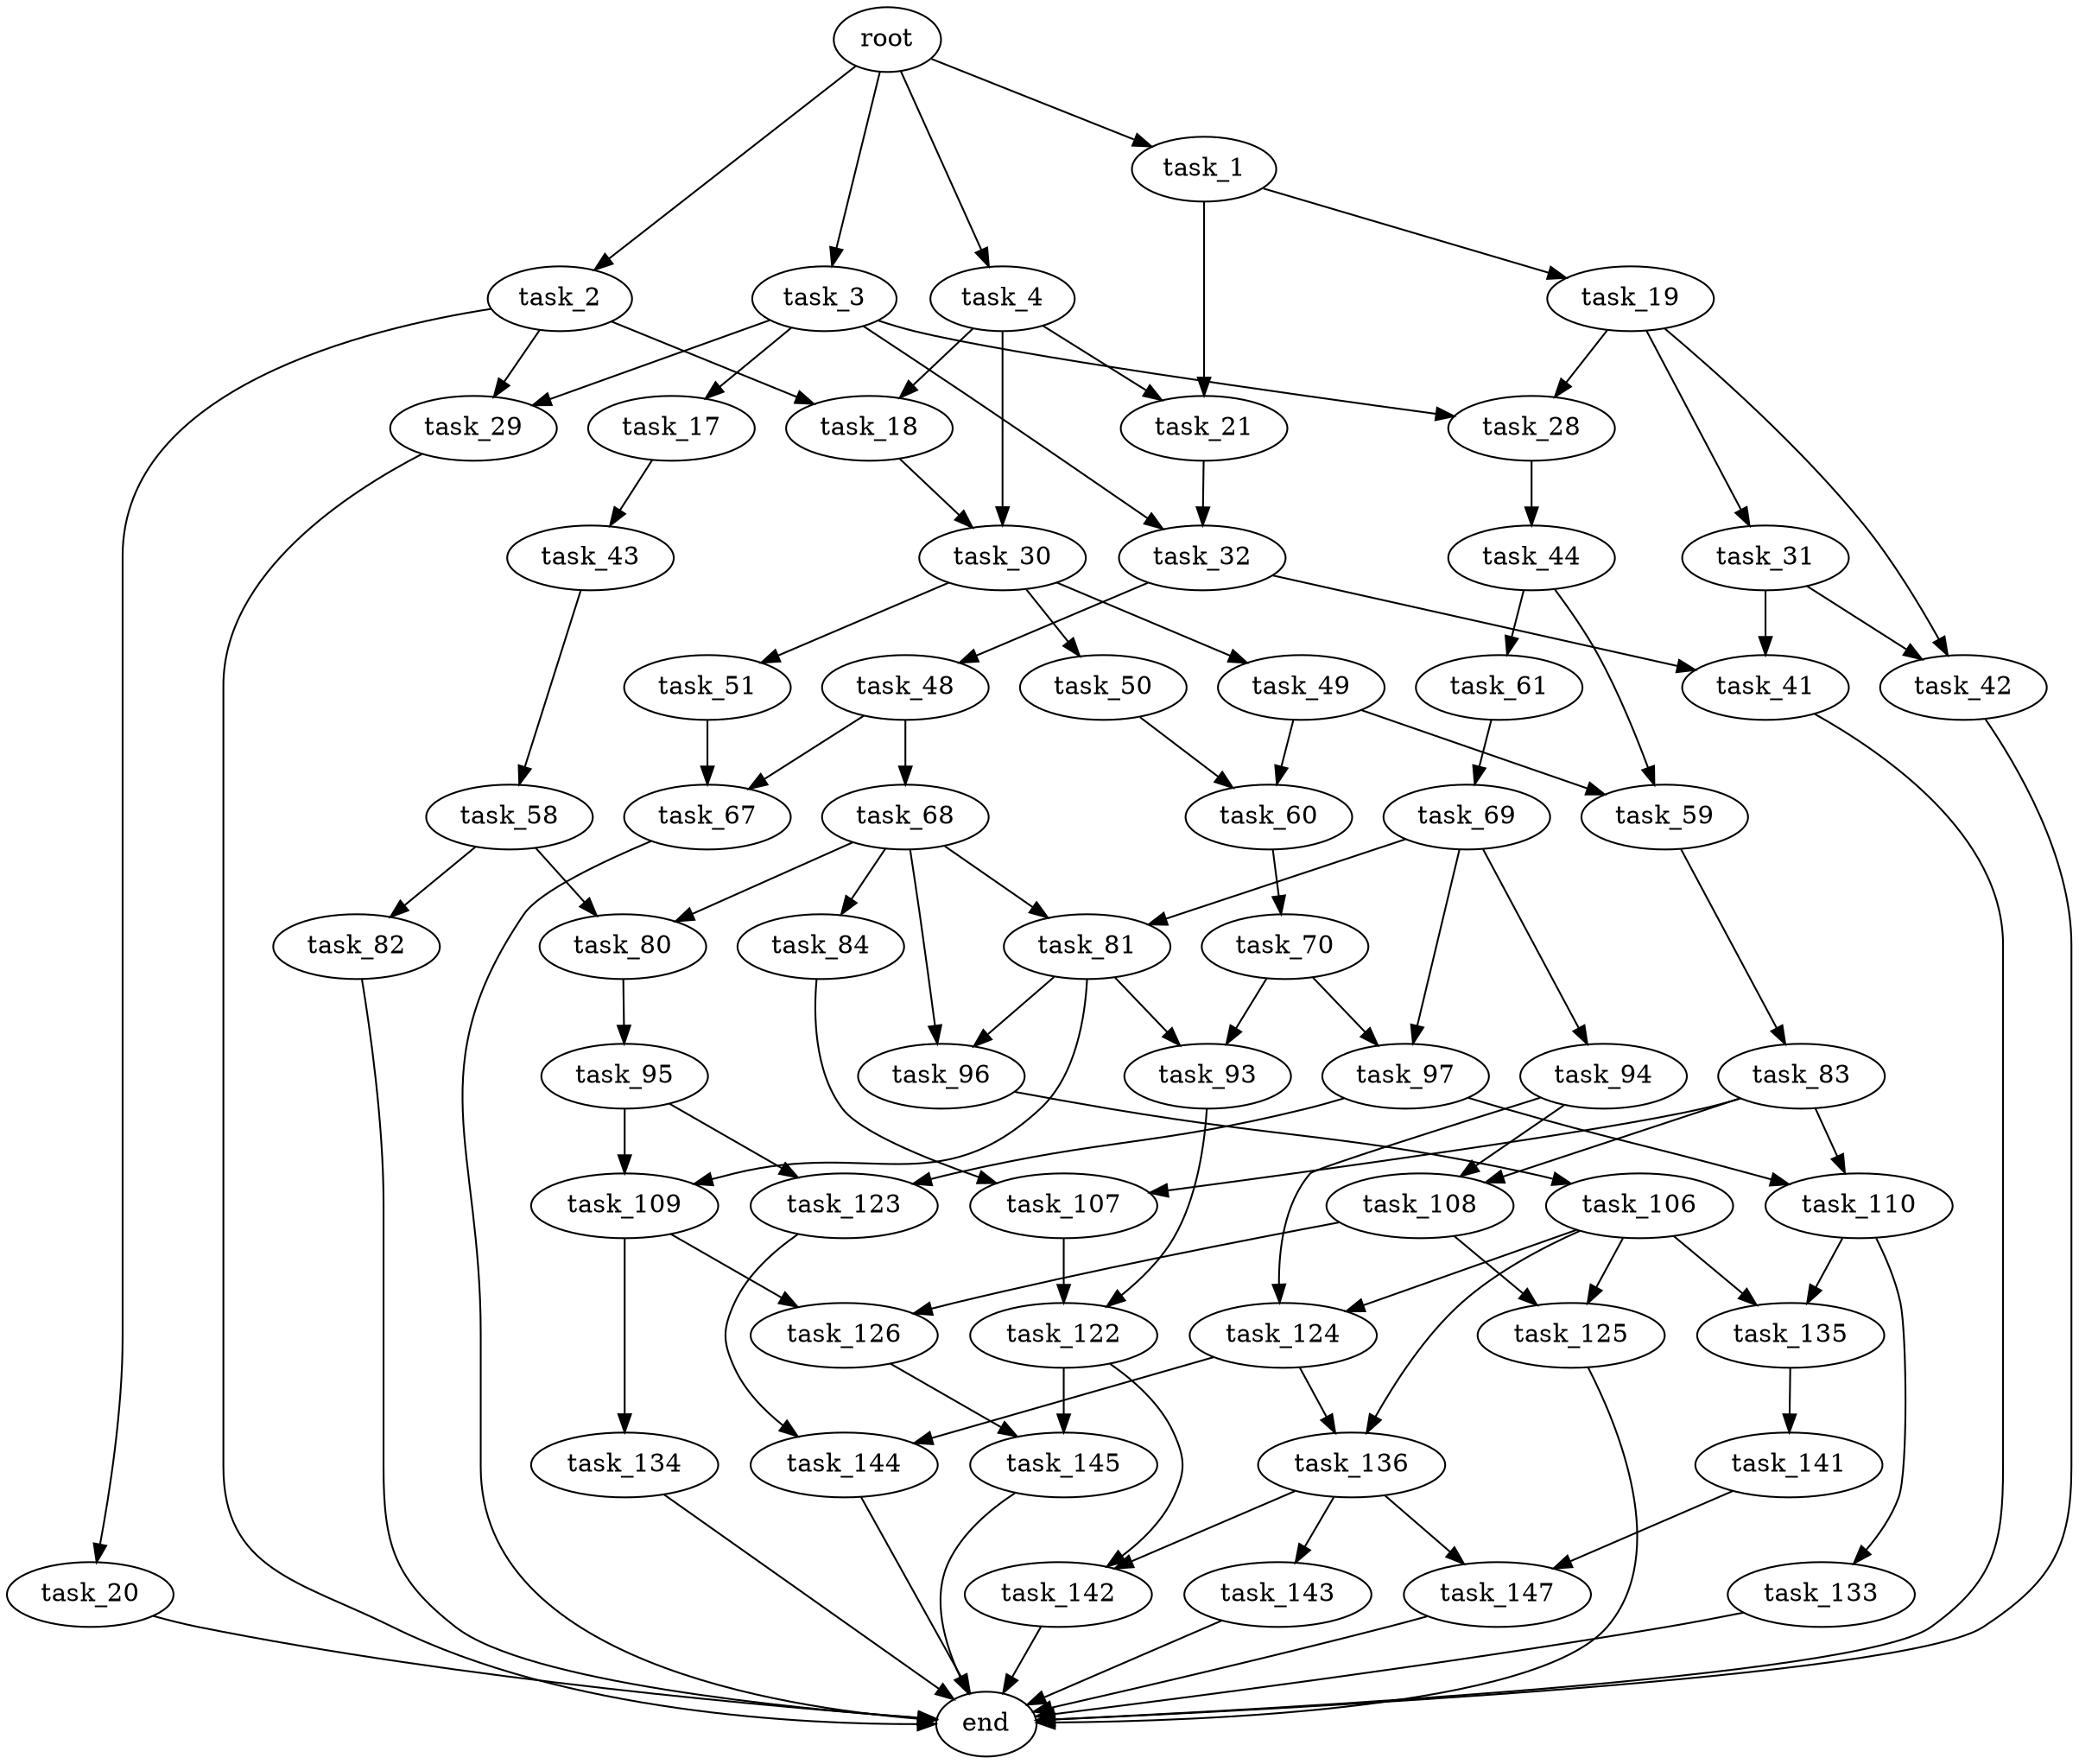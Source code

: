 digraph G {
  root [size="0.000000"];
  task_1 [size="5988905700.000000"];
  task_2 [size="7844268853.000000"];
  task_3 [size="2466809421.000000"];
  task_4 [size="317497776.000000"];
  task_19 [size="157890053068.000000"];
  task_21 [size="231928233984.000000"];
  task_18 [size="4520479151.000000"];
  task_20 [size="145482733896.000000"];
  task_29 [size="51760487784.000000"];
  task_17 [size="16385763565.000000"];
  task_28 [size="9803496154.000000"];
  task_32 [size="1650836318.000000"];
  task_30 [size="2978095065.000000"];
  task_43 [size="278659537842.000000"];
  task_31 [size="269199023946.000000"];
  task_42 [size="28991029248.000000"];
  end [size="0.000000"];
  task_44 [size="15286713880.000000"];
  task_49 [size="782757789696.000000"];
  task_50 [size="21707768280.000000"];
  task_51 [size="796018981.000000"];
  task_41 [size="231928233984.000000"];
  task_48 [size="28991029248.000000"];
  task_58 [size="4247487248.000000"];
  task_59 [size="1953334246.000000"];
  task_61 [size="1073741824000.000000"];
  task_67 [size="1586044228.000000"];
  task_68 [size="363376505589.000000"];
  task_60 [size="10117719015.000000"];
  task_80 [size="9734337910.000000"];
  task_82 [size="1073741824000.000000"];
  task_83 [size="1073741824000.000000"];
  task_70 [size="747320920389.000000"];
  task_69 [size="266382192860.000000"];
  task_81 [size="23638117958.000000"];
  task_84 [size="8243571348.000000"];
  task_96 [size="21001500410.000000"];
  task_94 [size="4789489171.000000"];
  task_97 [size="41349384082.000000"];
  task_93 [size="8693807100.000000"];
  task_95 [size="7391813486.000000"];
  task_109 [size="338478946.000000"];
  task_107 [size="199293966420.000000"];
  task_108 [size="368293445632.000000"];
  task_110 [size="580315930595.000000"];
  task_122 [size="368293445632.000000"];
  task_124 [size="8589934592.000000"];
  task_123 [size="134217728000.000000"];
  task_106 [size="1954957482.000000"];
  task_125 [size="505749304522.000000"];
  task_135 [size="82798945596.000000"];
  task_136 [size="2687723813.000000"];
  task_126 [size="2421392938.000000"];
  task_134 [size="82957802980.000000"];
  task_133 [size="84337809806.000000"];
  task_142 [size="23646759541.000000"];
  task_145 [size="9731454510.000000"];
  task_144 [size="50897683622.000000"];
  task_141 [size="16685446178.000000"];
  task_143 [size="7855531398.000000"];
  task_147 [size="3876741784.000000"];

  root -> task_1 [size="1.000000"];
  root -> task_2 [size="1.000000"];
  root -> task_3 [size="1.000000"];
  root -> task_4 [size="1.000000"];
  task_1 -> task_19 [size="134217728.000000"];
  task_1 -> task_21 [size="134217728.000000"];
  task_2 -> task_18 [size="134217728.000000"];
  task_2 -> task_20 [size="134217728.000000"];
  task_2 -> task_29 [size="134217728.000000"];
  task_3 -> task_17 [size="75497472.000000"];
  task_3 -> task_28 [size="75497472.000000"];
  task_3 -> task_29 [size="75497472.000000"];
  task_3 -> task_32 [size="75497472.000000"];
  task_4 -> task_18 [size="33554432.000000"];
  task_4 -> task_21 [size="33554432.000000"];
  task_4 -> task_30 [size="33554432.000000"];
  task_19 -> task_28 [size="301989888.000000"];
  task_19 -> task_31 [size="301989888.000000"];
  task_19 -> task_42 [size="301989888.000000"];
  task_21 -> task_32 [size="301989888.000000"];
  task_18 -> task_30 [size="75497472.000000"];
  task_20 -> end [size="1.000000"];
  task_29 -> end [size="1.000000"];
  task_17 -> task_43 [size="301989888.000000"];
  task_28 -> task_44 [size="536870912.000000"];
  task_32 -> task_41 [size="134217728.000000"];
  task_32 -> task_48 [size="134217728.000000"];
  task_30 -> task_49 [size="134217728.000000"];
  task_30 -> task_50 [size="134217728.000000"];
  task_30 -> task_51 [size="134217728.000000"];
  task_43 -> task_58 [size="411041792.000000"];
  task_31 -> task_41 [size="301989888.000000"];
  task_31 -> task_42 [size="301989888.000000"];
  task_42 -> end [size="1.000000"];
  task_44 -> task_59 [size="536870912.000000"];
  task_44 -> task_61 [size="536870912.000000"];
  task_49 -> task_59 [size="679477248.000000"];
  task_49 -> task_60 [size="679477248.000000"];
  task_50 -> task_60 [size="33554432.000000"];
  task_51 -> task_67 [size="75497472.000000"];
  task_41 -> end [size="1.000000"];
  task_48 -> task_67 [size="75497472.000000"];
  task_48 -> task_68 [size="75497472.000000"];
  task_58 -> task_80 [size="134217728.000000"];
  task_58 -> task_82 [size="134217728.000000"];
  task_59 -> task_83 [size="33554432.000000"];
  task_61 -> task_69 [size="838860800.000000"];
  task_67 -> end [size="1.000000"];
  task_68 -> task_80 [size="301989888.000000"];
  task_68 -> task_81 [size="301989888.000000"];
  task_68 -> task_84 [size="301989888.000000"];
  task_68 -> task_96 [size="301989888.000000"];
  task_60 -> task_70 [size="209715200.000000"];
  task_80 -> task_95 [size="301989888.000000"];
  task_82 -> end [size="1.000000"];
  task_83 -> task_107 [size="838860800.000000"];
  task_83 -> task_108 [size="838860800.000000"];
  task_83 -> task_110 [size="838860800.000000"];
  task_70 -> task_93 [size="838860800.000000"];
  task_70 -> task_97 [size="838860800.000000"];
  task_69 -> task_81 [size="679477248.000000"];
  task_69 -> task_94 [size="679477248.000000"];
  task_69 -> task_97 [size="679477248.000000"];
  task_81 -> task_93 [size="75497472.000000"];
  task_81 -> task_96 [size="75497472.000000"];
  task_81 -> task_109 [size="75497472.000000"];
  task_84 -> task_107 [size="134217728.000000"];
  task_96 -> task_106 [size="33554432.000000"];
  task_94 -> task_108 [size="75497472.000000"];
  task_94 -> task_124 [size="75497472.000000"];
  task_97 -> task_110 [size="75497472.000000"];
  task_97 -> task_123 [size="75497472.000000"];
  task_93 -> task_122 [size="411041792.000000"];
  task_95 -> task_109 [size="134217728.000000"];
  task_95 -> task_123 [size="134217728.000000"];
  task_109 -> task_126 [size="33554432.000000"];
  task_109 -> task_134 [size="33554432.000000"];
  task_107 -> task_122 [size="134217728.000000"];
  task_108 -> task_125 [size="411041792.000000"];
  task_108 -> task_126 [size="411041792.000000"];
  task_110 -> task_133 [size="411041792.000000"];
  task_110 -> task_135 [size="411041792.000000"];
  task_122 -> task_142 [size="411041792.000000"];
  task_122 -> task_145 [size="411041792.000000"];
  task_124 -> task_136 [size="33554432.000000"];
  task_124 -> task_144 [size="33554432.000000"];
  task_123 -> task_144 [size="209715200.000000"];
  task_106 -> task_124 [size="33554432.000000"];
  task_106 -> task_125 [size="33554432.000000"];
  task_106 -> task_135 [size="33554432.000000"];
  task_106 -> task_136 [size="33554432.000000"];
  task_125 -> end [size="1.000000"];
  task_135 -> task_141 [size="134217728.000000"];
  task_136 -> task_142 [size="209715200.000000"];
  task_136 -> task_143 [size="209715200.000000"];
  task_136 -> task_147 [size="209715200.000000"];
  task_126 -> task_145 [size="209715200.000000"];
  task_134 -> end [size="1.000000"];
  task_133 -> end [size="1.000000"];
  task_142 -> end [size="1.000000"];
  task_145 -> end [size="1.000000"];
  task_144 -> end [size="1.000000"];
  task_141 -> task_147 [size="301989888.000000"];
  task_143 -> end [size="1.000000"];
  task_147 -> end [size="1.000000"];
}
